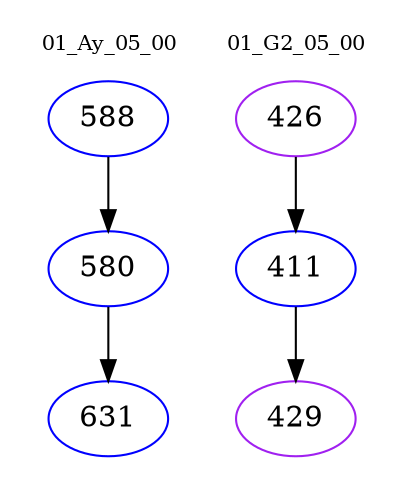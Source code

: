 digraph{
subgraph cluster_0 {
color = white
label = "01_Ay_05_00";
fontsize=10;
T0_588 [label="588", color="blue"]
T0_588 -> T0_580 [color="black"]
T0_580 [label="580", color="blue"]
T0_580 -> T0_631 [color="black"]
T0_631 [label="631", color="blue"]
}
subgraph cluster_1 {
color = white
label = "01_G2_05_00";
fontsize=10;
T1_426 [label="426", color="purple"]
T1_426 -> T1_411 [color="black"]
T1_411 [label="411", color="blue"]
T1_411 -> T1_429 [color="black"]
T1_429 [label="429", color="purple"]
}
}
